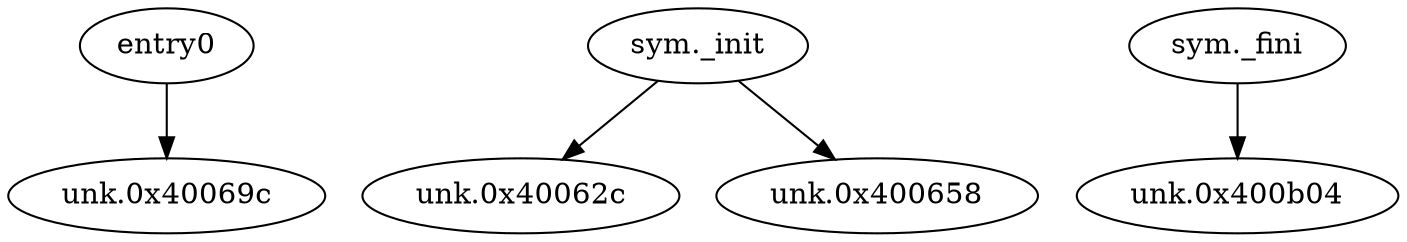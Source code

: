 digraph code {
  "0x00400690" [label="entry0"];
  "0x00400690" -> "0x0040069c";
  "0x0040069c" [label="unk.0x40069c"];
  "0x00400608" [label="sym._init"];
  "0x00400608" -> "0x0040062c";
  "0x0040062c" [label="unk.0x40062c"];
  "0x00400608" -> "0x00400658";
  "0x00400658" [label="unk.0x400658"];
  "0x00400ae0" [label="sym._fini"];
  "0x00400ae0" -> "0x00400b04";
  "0x00400b04" [label="unk.0x400b04"];
}